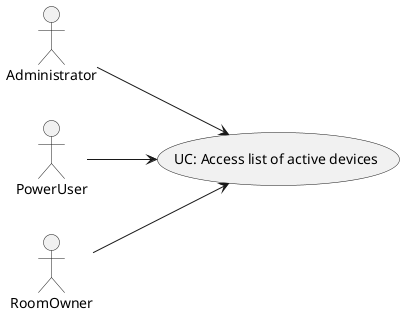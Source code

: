 @startuml
'https://plantuml.com/use-case-diagram

left to right direction

Actor Administrator as admin
Actor PowerUser as pw
Actor RoomOwner as ro


usecase "UC: Access list of active devices" as UCAccessListOfActiveDevices



ro --> UCAccessListOfActiveDevices
admin --> UCAccessListOfActiveDevices
pw --> UCAccessListOfActiveDevices



@enduml